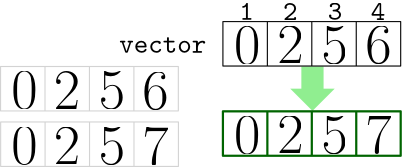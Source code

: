 <?xml version="1.0"?>
<!DOCTYPE ipe SYSTEM "ipe.dtd">
<ipe version="70206" creator="Ipe 7.2.7">
<info created="D:20191013174255" modified="D:20191013183448"/>
<ipestyle name="basic">
<symbol name="arrow/arc(spx)">
<path stroke="sym-stroke" fill="sym-stroke" pen="sym-pen">
0 0 m
-1 0.333 l
-1 -0.333 l
h
</path>
</symbol>
<symbol name="arrow/farc(spx)">
<path stroke="sym-stroke" fill="white" pen="sym-pen">
0 0 m
-1 0.333 l
-1 -0.333 l
h
</path>
</symbol>
<symbol name="arrow/ptarc(spx)">
<path stroke="sym-stroke" fill="sym-stroke" pen="sym-pen">
0 0 m
-1 0.333 l
-0.8 0 l
-1 -0.333 l
h
</path>
</symbol>
<symbol name="arrow/fptarc(spx)">
<path stroke="sym-stroke" fill="white" pen="sym-pen">
0 0 m
-1 0.333 l
-0.8 0 l
-1 -0.333 l
h
</path>
</symbol>
<symbol name="mark/circle(sx)" transformations="translations">
<path fill="sym-stroke">
0.6 0 0 0.6 0 0 e
0.4 0 0 0.4 0 0 e
</path>
</symbol>
<symbol name="mark/disk(sx)" transformations="translations">
<path fill="sym-stroke">
0.6 0 0 0.6 0 0 e
</path>
</symbol>
<symbol name="mark/fdisk(sfx)" transformations="translations">
<group>
<path fill="sym-fill">
0.5 0 0 0.5 0 0 e
</path>
<path fill="sym-stroke" fillrule="eofill">
0.6 0 0 0.6 0 0 e
0.4 0 0 0.4 0 0 e
</path>
</group>
</symbol>
<symbol name="mark/box(sx)" transformations="translations">
<path fill="sym-stroke" fillrule="eofill">
-0.6 -0.6 m
0.6 -0.6 l
0.6 0.6 l
-0.6 0.6 l
h
-0.4 -0.4 m
0.4 -0.4 l
0.4 0.4 l
-0.4 0.4 l
h
</path>
</symbol>
<symbol name="mark/square(sx)" transformations="translations">
<path fill="sym-stroke">
-0.6 -0.6 m
0.6 -0.6 l
0.6 0.6 l
-0.6 0.6 l
h
</path>
</symbol>
<symbol name="mark/fsquare(sfx)" transformations="translations">
<group>
<path fill="sym-fill">
-0.5 -0.5 m
0.5 -0.5 l
0.5 0.5 l
-0.5 0.5 l
h
</path>
<path fill="sym-stroke" fillrule="eofill">
-0.6 -0.6 m
0.6 -0.6 l
0.6 0.6 l
-0.6 0.6 l
h
-0.4 -0.4 m
0.4 -0.4 l
0.4 0.4 l
-0.4 0.4 l
h
</path>
</group>
</symbol>
<symbol name="mark/cross(sx)" transformations="translations">
<group>
<path fill="sym-stroke">
-0.43 -0.57 m
0.57 0.43 l
0.43 0.57 l
-0.57 -0.43 l
h
</path>
<path fill="sym-stroke">
-0.43 0.57 m
0.57 -0.43 l
0.43 -0.57 l
-0.57 0.43 l
h
</path>
</group>
</symbol>
<symbol name="arrow/fnormal(spx)">
<path stroke="sym-stroke" fill="white" pen="sym-pen">
0 0 m
-1 0.333 l
-1 -0.333 l
h
</path>
</symbol>
<symbol name="arrow/pointed(spx)">
<path stroke="sym-stroke" fill="sym-stroke" pen="sym-pen">
0 0 m
-1 0.333 l
-0.8 0 l
-1 -0.333 l
h
</path>
</symbol>
<symbol name="arrow/fpointed(spx)">
<path stroke="sym-stroke" fill="white" pen="sym-pen">
0 0 m
-1 0.333 l
-0.8 0 l
-1 -0.333 l
h
</path>
</symbol>
<symbol name="arrow/linear(spx)">
<path stroke="sym-stroke" pen="sym-pen">
-1 0.333 m
0 0 l
-1 -0.333 l
</path>
</symbol>
<symbol name="arrow/fdouble(spx)">
<path stroke="sym-stroke" fill="white" pen="sym-pen">
0 0 m
-1 0.333 l
-1 -0.333 l
h
-1 0 m
-2 0.333 l
-2 -0.333 l
h
</path>
</symbol>
<symbol name="arrow/double(spx)">
<path stroke="sym-stroke" fill="sym-stroke" pen="sym-pen">
0 0 m
-1 0.333 l
-1 -0.333 l
h
-1 0 m
-2 0.333 l
-2 -0.333 l
h
</path>
</symbol>
<pen name="heavier" value="0.8"/>
<pen name="fat" value="1.2"/>
<pen name="ultrafat" value="2"/>
<symbolsize name="large" value="5"/>
<symbolsize name="small" value="2"/>
<symbolsize name="tiny" value="1.1"/>
<arrowsize name="large" value="10"/>
<arrowsize name="small" value="5"/>
<arrowsize name="tiny" value="3"/>
<color name="red" value="1 0 0"/>
<color name="green" value="0 1 0"/>
<color name="blue" value="0 0 1"/>
<color name="yellow" value="1 1 0"/>
<color name="orange" value="1 0.647 0"/>
<color name="gold" value="1 0.843 0"/>
<color name="purple" value="0.627 0.125 0.941"/>
<color name="gray" value="0.745"/>
<color name="brown" value="0.647 0.165 0.165"/>
<color name="navy" value="0 0 0.502"/>
<color name="pink" value="1 0.753 0.796"/>
<color name="seagreen" value="0.18 0.545 0.341"/>
<color name="turquoise" value="0.251 0.878 0.816"/>
<color name="violet" value="0.933 0.51 0.933"/>
<color name="darkblue" value="0 0 0.545"/>
<color name="darkcyan" value="0 0.545 0.545"/>
<color name="darkgray" value="0.663"/>
<color name="darkgreen" value="0 0.392 0"/>
<color name="darkmagenta" value="0.545 0 0.545"/>
<color name="darkorange" value="1 0.549 0"/>
<color name="darkred" value="0.545 0 0"/>
<color name="lightblue" value="0.678 0.847 0.902"/>
<color name="lightcyan" value="0.878 1 1"/>
<color name="lightgray" value="0.827"/>
<color name="lightgreen" value="0.565 0.933 0.565"/>
<color name="lightyellow" value="1 1 0.878"/>
<dashstyle name="dashed" value="[4] 0"/>
<dashstyle name="dotted" value="[1 3] 0"/>
<dashstyle name="dash dotted" value="[4 2 1 2] 0"/>
<dashstyle name="dash dot dotted" value="[4 2 1 2 1 2] 0"/>
<textsize name="large" value="\large"/>
<textsize name="Large" value="\Large"/>
<textsize name="LARGE" value="\LARGE"/>
<textsize name="huge" value="\huge"/>
<textsize name="Huge" value="\Huge"/>
<textsize name="small" value="\small"/>
<textsize name="footnote" value="\footnotesize"/>
<textsize name="tiny" value="\tiny"/>
<textstyle name="center" begin="\begin{center}" end="\end{center}"/>
<textstyle name="itemize" begin="\begin{itemize}" end="\end{itemize}"/>
<textstyle name="item" begin="\begin{itemize}\item{}" end="\end{itemize}"/>
<gridsize name="4 pts" value="4"/>
<gridsize name="8 pts (~3 mm)" value="8"/>
<gridsize name="16 pts (~6 mm)" value="16"/>
<gridsize name="32 pts (~12 mm)" value="32"/>
<gridsize name="10 pts (~3.5 mm)" value="10"/>
<gridsize name="20 pts (~7 mm)" value="20"/>
<gridsize name="14 pts (~5 mm)" value="14"/>
<gridsize name="28 pts (~10 mm)" value="28"/>
<gridsize name="56 pts (~20 mm)" value="56"/>
<anglesize name="90 deg" value="90"/>
<anglesize name="60 deg" value="60"/>
<anglesize name="45 deg" value="45"/>
<anglesize name="30 deg" value="30"/>
<anglesize name="22.5 deg" value="22.5"/>
<opacity name="10%" value="0.1"/>
<opacity name="30%" value="0.3"/>
<opacity name="50%" value="0.5"/>
<opacity name="75%" value="0.75"/>
<tiling name="falling" angle="-60" step="4" width="1"/>
<tiling name="rising" angle="30" step="4" width="1"/>
</ipestyle>
<page>
<layer name="alpha"/>
<view layers="alpha" active="alpha"/>
<path layer="alpha" matrix="1 0 0 1 152.395 -32.1616" fill="lightgreen">
148 752 m
148 744 l
144 744 l
152 736 l
160 744 l
156 744 l
156 752 l
148 752 l
</path>
<path matrix="1 0 0 1 144.158 -32.0058" stroke="black">
128 768 m
128 752 l
192 752 l
192 768 l
h
144 768 m
144 752 l
160 768 m
160 752 l
176 768 m
176 752 l
</path>
<text matrix="1 0 0 1 150.018 -15.3701" transformations="translations" pos="128 752" stroke="black" type="label" width="5.23" height="6.088" depth="0" valign="baseline">\texttt{1}</text>
<text matrix="1 0 0 1 133.827 -15.4254" transformations="translations" pos="160 752" stroke="black" type="label" width="5.23" height="6.088" depth="0" valign="baseline">\texttt{2}</text>
<text matrix="1 0 0 1 149.339 -15.3953" transformations="translations" pos="176 752" stroke="black" type="label" width="5.23" height="6.088" depth="0" valign="baseline">\texttt{4}</text>
<text matrix="1 0 0 1 149.877 -31.3194" transformations="translations" pos="160 768" stroke="black" type="label" width="5.23" height="6.088" depth="0" valign="baseline">\texttt{3}</text>
<text matrix="1 0 0 1 137.911 -33.6119" transformations="translations" pos="96.9038 758.362" stroke="black" type="label" width="31.382" height="5.515" depth="0" valign="baseline">\texttt{vector}</text>
<text matrix="1 0 0 1 131.702 -31.0396" transformations="translations" pos="160 752" stroke="black" type="label" width="9.476" height="13.319" depth="0" valign="baseline" size="huge" style="math">2</text>
<text matrix="1 0 0 1 147.626 -31.177" transformations="translations" pos="160 752" stroke="black" type="label" width="9.476" height="13.319" depth="0" valign="baseline" size="huge" style="math">5</text>
<text matrix="1 0 0 1 163.413 -31.0398" transformations="translations" pos="160 752" stroke="black" type="label" width="9.476" height="13.319" depth="0" valign="baseline" size="huge" style="math">6</text>
<text matrix="1 0 0 1 116.176 -31.2176" transformations="translations" pos="160 752" stroke="black" type="label" width="9.476" height="13.319" depth="0" valign="baseline" size="huge" style="math">0</text>
<path matrix="1 0 0 1 64.1084 -48.1668" stroke="lightgray">
128 768 m
128 752 l
192 752 l
192 768 l
h
144 768 m
144 752 l
160 768 m
160 752 l
176 768 m
176 752 l
</path>
<text matrix="1 0 0 1 67.9319 -47.3178" transformations="translations" pos="128 752" stroke="black" type="label" width="9.476" height="13.319" depth="0" valign="baseline" size="huge">0</text>
<text matrix="1 0 0 1 51.2658 -47.4608" transformations="translations" pos="160 752" stroke="black" type="label" width="9.476" height="13.319" depth="0" valign="baseline" size="huge" style="math">2</text>
<text matrix="1 0 0 1 67.4235 -47.3708" transformations="translations" pos="160 752" stroke="black" type="label" width="9.476" height="13.319" depth="0" valign="baseline" size="huge" style="math">5</text>
<text matrix="1 0 0 1 83.1143 -47.5428" transformations="translations" pos="160 752" stroke="black" type="label" width="9.476" height="13.319" depth="0" valign="baseline" size="huge" style="math">6</text>
<path matrix="1 0 0 1 144.158 -64.3076" stroke="darkgreen" pen="heavier">
128 768 m
128 752 l
192 752 l
192 768 l
h
144 768 m
144 752 l
160 768 m
160 752 l
176 768 m
176 752 l
</path>
<text matrix="1 0 0 1 131.702 -63.3414" transformations="translations" pos="160 752" stroke="black" type="label" width="9.476" height="13.319" depth="0" valign="baseline" size="huge" style="math">2</text>
<text matrix="1 0 0 1 147.626 -63.4788" transformations="translations" pos="160 752" stroke="black" type="label" width="9.476" height="13.319" depth="0" valign="baseline" size="huge" style="math">5</text>
<text matrix="1 0 0 1 163.413 -63.3416" transformations="translations" pos="160 752" stroke="black" type="label" width="9.476" height="13.319" depth="0" valign="baseline" size="huge" style="math">7</text>
<text matrix="1 0 0 1 116.176 -63.5194" transformations="translations" pos="160 752" stroke="black" type="label" width="9.476" height="13.319" depth="0" valign="baseline" size="huge" style="math">0</text>
<path matrix="1 0 0 1 64.1413 -68.1424" stroke="lightgray">
128 768 m
128 752 l
192 752 l
192 768 l
h
144 768 m
144 752 l
160 768 m
160 752 l
176 768 m
176 752 l
</path>
<text matrix="1 0 0 1 67.9648 -67.2934" transformations="translations" pos="128 752" stroke="black" type="label" width="9.476" height="13.319" depth="0" valign="baseline" size="huge">0</text>
<text matrix="1 0 0 1 51.2987 -67.4364" transformations="translations" pos="160 752" stroke="black" type="label" width="9.476" height="13.319" depth="0" valign="baseline" size="huge" style="math">2</text>
<text matrix="1 0 0 1 67.4564 -67.3464" transformations="translations" pos="160 752" stroke="black" type="label" width="9.476" height="13.319" depth="0" valign="baseline" size="huge" style="math">5</text>
<text matrix="1 0 0 1 83.1472 -67.5184" transformations="translations" pos="160 752" stroke="black" type="label" width="9.476" height="13.319" depth="0" valign="baseline" size="huge" style="math">7</text>
</page>
</ipe>
